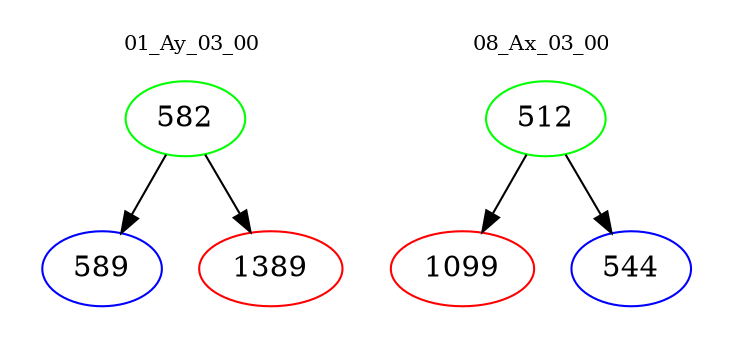 digraph{
subgraph cluster_0 {
color = white
label = "01_Ay_03_00";
fontsize=10;
T0_582 [label="582", color="green"]
T0_582 -> T0_589 [color="black"]
T0_589 [label="589", color="blue"]
T0_582 -> T0_1389 [color="black"]
T0_1389 [label="1389", color="red"]
}
subgraph cluster_1 {
color = white
label = "08_Ax_03_00";
fontsize=10;
T1_512 [label="512", color="green"]
T1_512 -> T1_1099 [color="black"]
T1_1099 [label="1099", color="red"]
T1_512 -> T1_544 [color="black"]
T1_544 [label="544", color="blue"]
}
}
